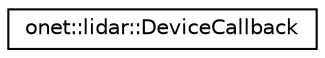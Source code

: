 digraph "Graphical Class Hierarchy"
{
 // LATEX_PDF_SIZE
  edge [fontname="Helvetica",fontsize="10",labelfontname="Helvetica",labelfontsize="10"];
  node [fontname="Helvetica",fontsize="10",shape=record];
  rankdir="LR";
  Node0 [label="onet::lidar::DeviceCallback",height=0.2,width=0.4,color="black", fillcolor="white", style="filled",URL="$classonet_1_1lidar_1_1DeviceCallback.html",tooltip="The DeviceCallback class It is used to specify how to handle the point cloud data per frame."];
}
